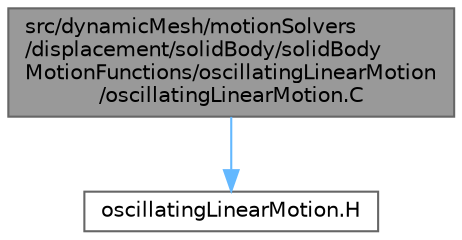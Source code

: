 digraph "src/dynamicMesh/motionSolvers/displacement/solidBody/solidBodyMotionFunctions/oscillatingLinearMotion/oscillatingLinearMotion.C"
{
 // LATEX_PDF_SIZE
  bgcolor="transparent";
  edge [fontname=Helvetica,fontsize=10,labelfontname=Helvetica,labelfontsize=10];
  node [fontname=Helvetica,fontsize=10,shape=box,height=0.2,width=0.4];
  Node1 [id="Node000001",label="src/dynamicMesh/motionSolvers\l/displacement/solidBody/solidBody\lMotionFunctions/oscillatingLinearMotion\l/oscillatingLinearMotion.C",height=0.2,width=0.4,color="gray40", fillcolor="grey60", style="filled", fontcolor="black",tooltip=" "];
  Node1 -> Node2 [id="edge1_Node000001_Node000002",color="steelblue1",style="solid",tooltip=" "];
  Node2 [id="Node000002",label="oscillatingLinearMotion.H",height=0.2,width=0.4,color="grey40", fillcolor="white", style="filled",URL="$oscillatingLinearMotion_8H.html",tooltip=" "];
}

